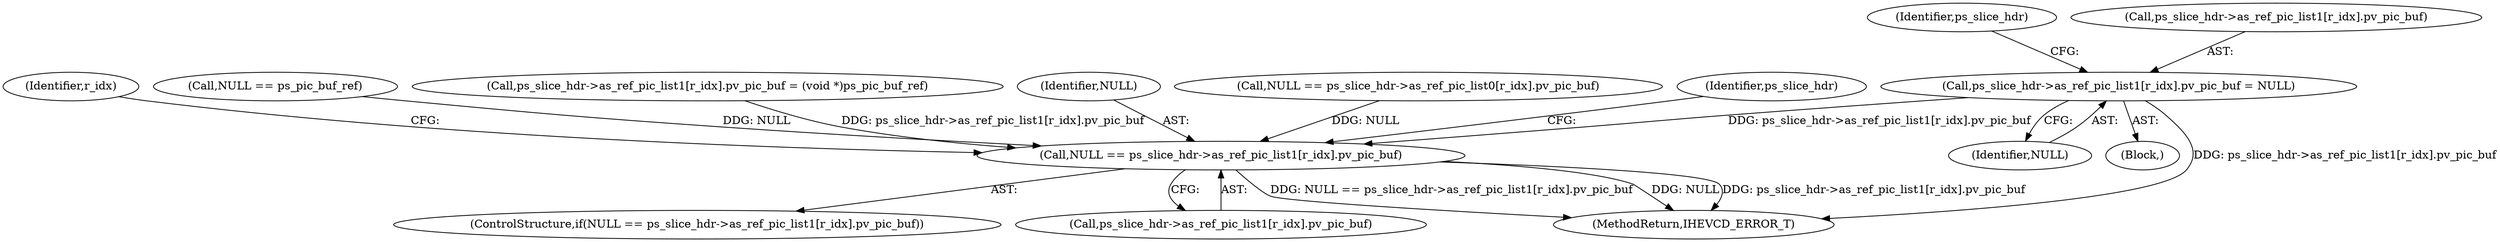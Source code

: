digraph "0_Android_a1424724a00d62ac5efa0e27953eed66850d662f@pointer" {
"1002176" [label="(Call,ps_slice_hdr->as_ref_pic_list1[r_idx].pv_pic_buf = NULL)"];
"1002365" [label="(Call,NULL == ps_slice_hdr->as_ref_pic_list1[r_idx].pv_pic_buf)"];
"1002176" [label="(Call,ps_slice_hdr->as_ref_pic_list1[r_idx].pv_pic_buf = NULL)"];
"1002184" [label="(Identifier,NULL)"];
"1002364" [label="(ControlStructure,if(NULL == ps_slice_hdr->as_ref_pic_list1[r_idx].pv_pic_buf))"];
"1002367" [label="(Call,ps_slice_hdr->as_ref_pic_list1[r_idx].pv_pic_buf)"];
"1002362" [label="(Identifier,r_idx)"];
"1002157" [label="(Block,)"];
"1002244" [label="(Call,NULL == ps_pic_buf_ref)"];
"1002375" [label="(Call,ps_slice_hdr->as_ref_pic_list1[r_idx].pv_pic_buf = (void *)ps_pic_buf_ref)"];
"1002617" [label="(MethodReturn,IHEVCD_ERROR_T)"];
"1002366" [label="(Identifier,NULL)"];
"1002286" [label="(Call,NULL == ps_slice_hdr->as_ref_pic_list0[r_idx].pv_pic_buf)"];
"1002379" [label="(Identifier,ps_slice_hdr)"];
"1002189" [label="(Identifier,ps_slice_hdr)"];
"1002365" [label="(Call,NULL == ps_slice_hdr->as_ref_pic_list1[r_idx].pv_pic_buf)"];
"1002177" [label="(Call,ps_slice_hdr->as_ref_pic_list1[r_idx].pv_pic_buf)"];
"1002176" -> "1002157"  [label="AST: "];
"1002176" -> "1002184"  [label="CFG: "];
"1002177" -> "1002176"  [label="AST: "];
"1002184" -> "1002176"  [label="AST: "];
"1002189" -> "1002176"  [label="CFG: "];
"1002176" -> "1002617"  [label="DDG: ps_slice_hdr->as_ref_pic_list1[r_idx].pv_pic_buf"];
"1002176" -> "1002365"  [label="DDG: ps_slice_hdr->as_ref_pic_list1[r_idx].pv_pic_buf"];
"1002365" -> "1002364"  [label="AST: "];
"1002365" -> "1002367"  [label="CFG: "];
"1002366" -> "1002365"  [label="AST: "];
"1002367" -> "1002365"  [label="AST: "];
"1002379" -> "1002365"  [label="CFG: "];
"1002362" -> "1002365"  [label="CFG: "];
"1002365" -> "1002617"  [label="DDG: NULL == ps_slice_hdr->as_ref_pic_list1[r_idx].pv_pic_buf"];
"1002365" -> "1002617"  [label="DDG: NULL"];
"1002365" -> "1002617"  [label="DDG: ps_slice_hdr->as_ref_pic_list1[r_idx].pv_pic_buf"];
"1002244" -> "1002365"  [label="DDG: NULL"];
"1002286" -> "1002365"  [label="DDG: NULL"];
"1002375" -> "1002365"  [label="DDG: ps_slice_hdr->as_ref_pic_list1[r_idx].pv_pic_buf"];
}
